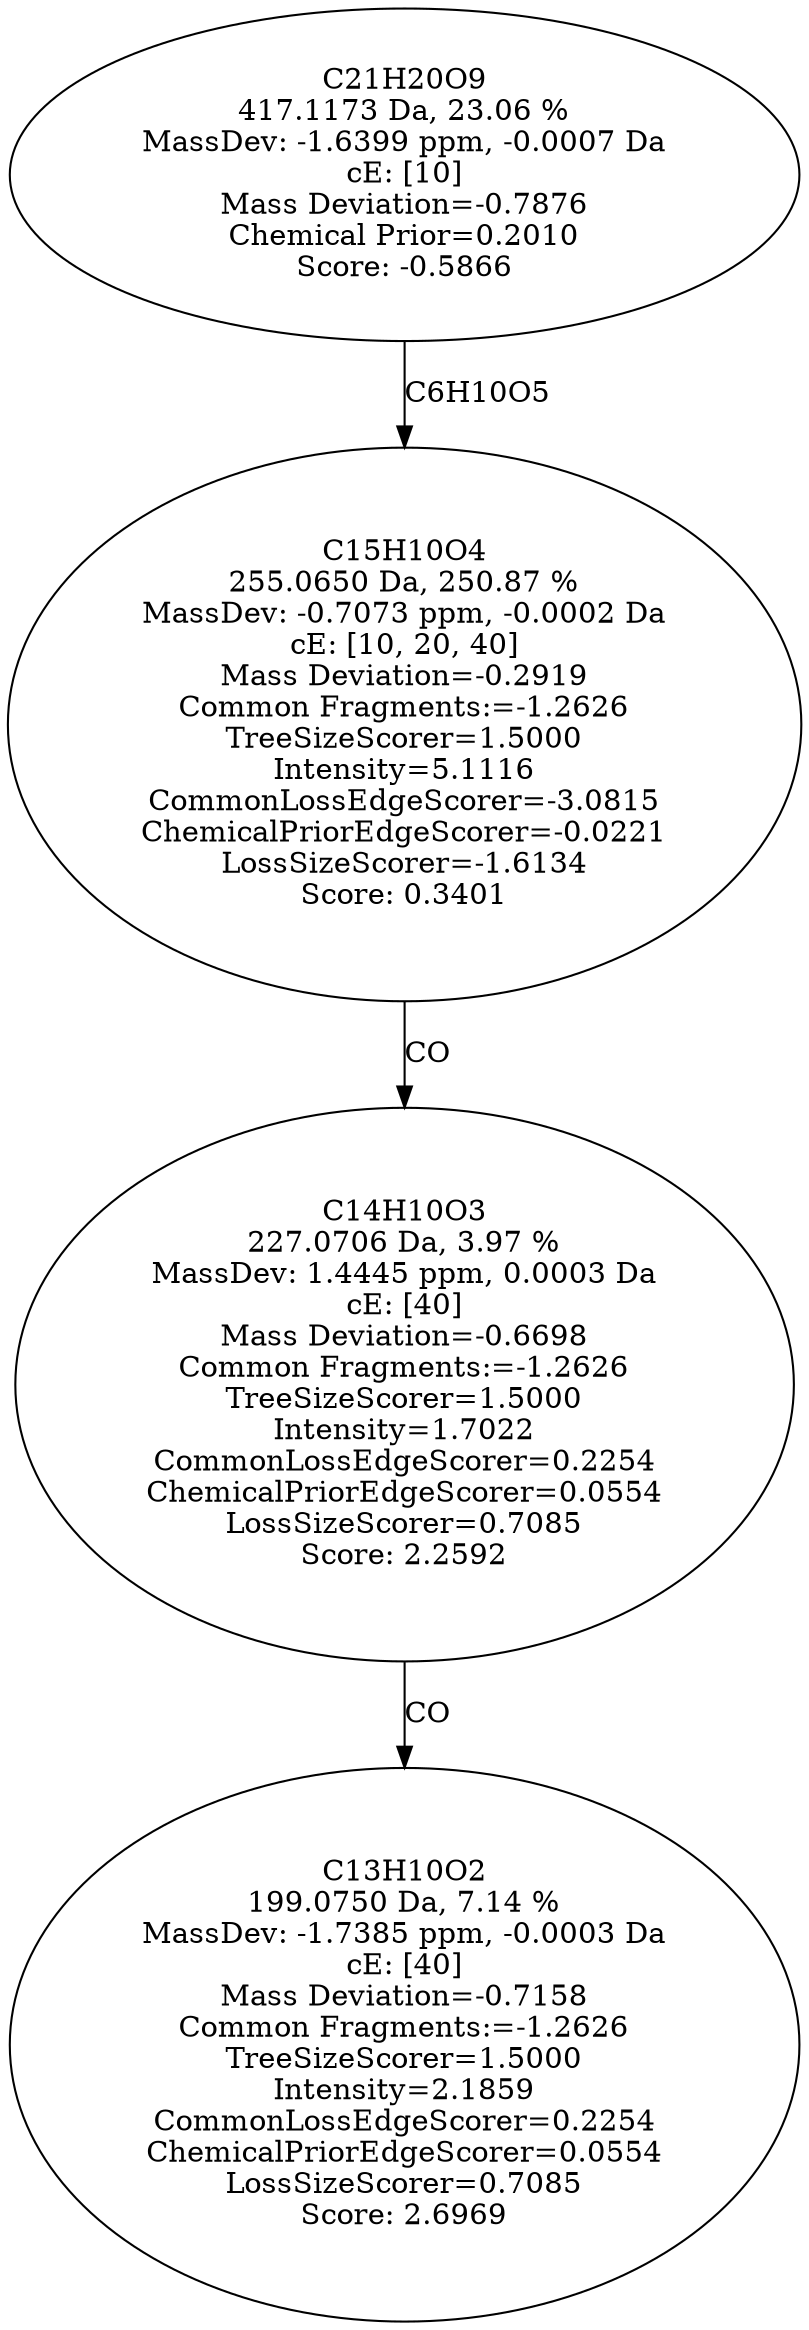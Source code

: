 strict digraph {
v1 [label="C13H10O2\n199.0750 Da, 7.14 %\nMassDev: -1.7385 ppm, -0.0003 Da\ncE: [40]\nMass Deviation=-0.7158\nCommon Fragments:=-1.2626\nTreeSizeScorer=1.5000\nIntensity=2.1859\nCommonLossEdgeScorer=0.2254\nChemicalPriorEdgeScorer=0.0554\nLossSizeScorer=0.7085\nScore: 2.6969"];
v2 [label="C14H10O3\n227.0706 Da, 3.97 %\nMassDev: 1.4445 ppm, 0.0003 Da\ncE: [40]\nMass Deviation=-0.6698\nCommon Fragments:=-1.2626\nTreeSizeScorer=1.5000\nIntensity=1.7022\nCommonLossEdgeScorer=0.2254\nChemicalPriorEdgeScorer=0.0554\nLossSizeScorer=0.7085\nScore: 2.2592"];
v3 [label="C15H10O4\n255.0650 Da, 250.87 %\nMassDev: -0.7073 ppm, -0.0002 Da\ncE: [10, 20, 40]\nMass Deviation=-0.2919\nCommon Fragments:=-1.2626\nTreeSizeScorer=1.5000\nIntensity=5.1116\nCommonLossEdgeScorer=-3.0815\nChemicalPriorEdgeScorer=-0.0221\nLossSizeScorer=-1.6134\nScore: 0.3401"];
v4 [label="C21H20O9\n417.1173 Da, 23.06 %\nMassDev: -1.6399 ppm, -0.0007 Da\ncE: [10]\nMass Deviation=-0.7876\nChemical Prior=0.2010\nScore: -0.5866"];
v2 -> v1 [label="CO"];
v3 -> v2 [label="CO"];
v4 -> v3 [label="C6H10O5"];
}